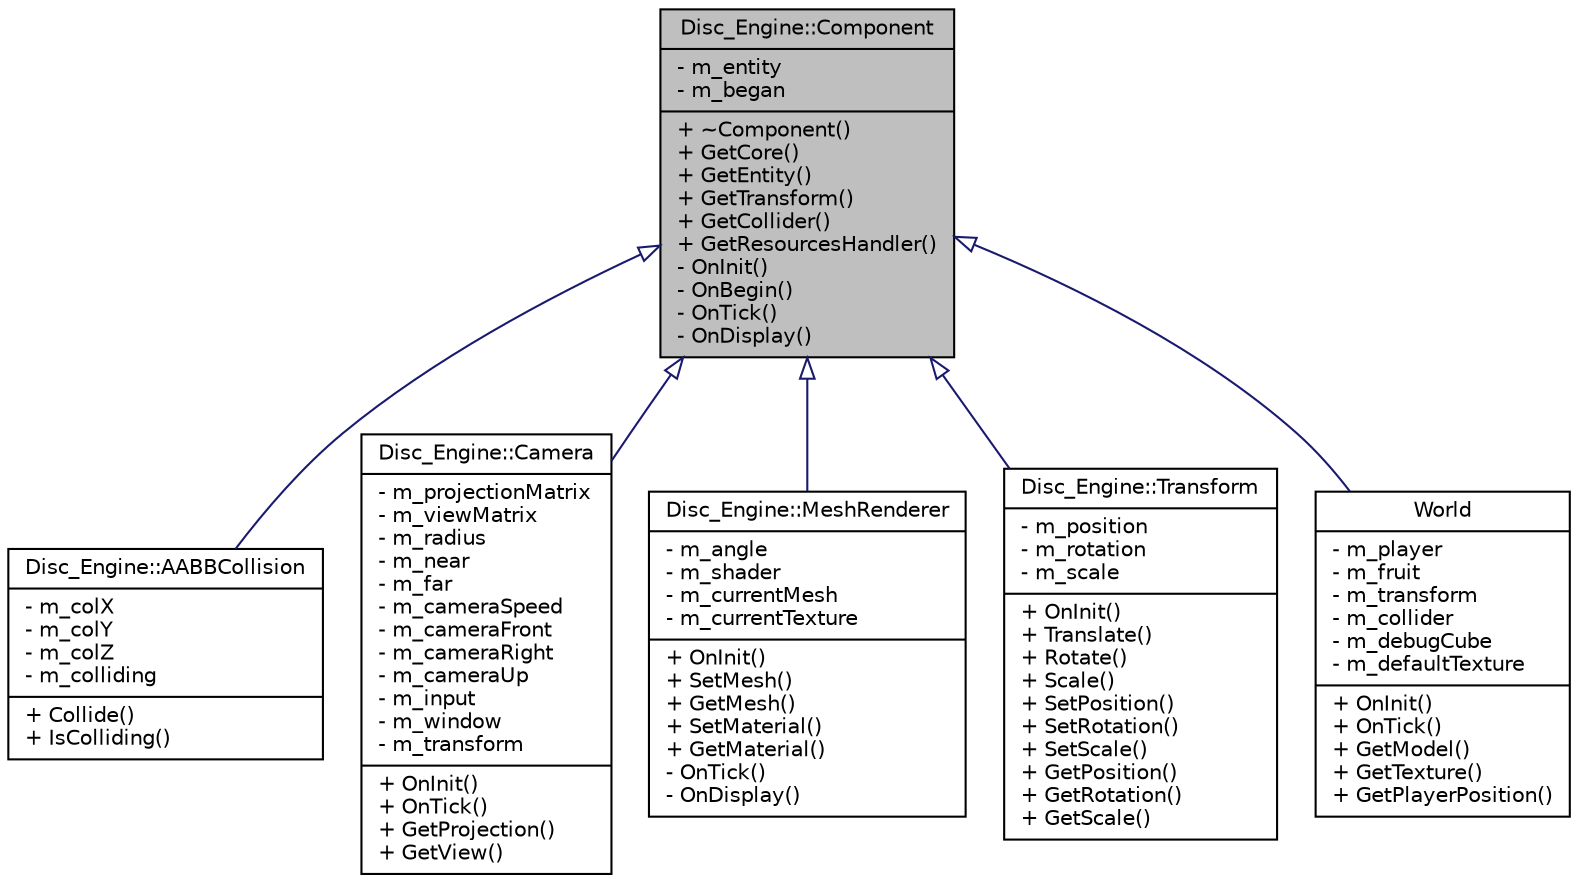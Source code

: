 digraph "Disc_Engine::Component"
{
  edge [fontname="Helvetica",fontsize="10",labelfontname="Helvetica",labelfontsize="10"];
  node [fontname="Helvetica",fontsize="10",shape=record];
  Node0 [label="{Disc_Engine::Component\n|- m_entity\l- m_began\l|+ ~Component()\l+ GetCore()\l+ GetEntity()\l+ GetTransform()\l+ GetCollider()\l+ GetResourcesHandler()\l- OnInit()\l- OnBegin()\l- OnTick()\l- OnDisplay()\l}",height=0.2,width=0.4,color="black", fillcolor="grey75", style="filled", fontcolor="black"];
  Node0 -> Node1 [dir="back",color="midnightblue",fontsize="10",style="solid",arrowtail="onormal",fontname="Helvetica"];
  Node1 [label="{Disc_Engine::AABBCollision\n|- m_colX\l- m_colY\l- m_colZ\l- m_colliding\l|+ Collide()\l+ IsColliding()\l}",height=0.2,width=0.4,color="black", fillcolor="white", style="filled",URL="$class_disc___engine_1_1_a_a_b_b_collision.html"];
  Node0 -> Node2 [dir="back",color="midnightblue",fontsize="10",style="solid",arrowtail="onormal",fontname="Helvetica"];
  Node2 [label="{Disc_Engine::Camera\n|- m_projectionMatrix\l- m_viewMatrix\l- m_radius\l- m_near\l- m_far\l- m_cameraSpeed\l- m_cameraFront\l- m_cameraRight\l- m_cameraUp\l- m_input\l- m_window\l- m_transform\l|+ OnInit()\l+ OnTick()\l+ GetProjection()\l+ GetView()\l}",height=0.2,width=0.4,color="black", fillcolor="white", style="filled",URL="$class_disc___engine_1_1_camera.html"];
  Node0 -> Node3 [dir="back",color="midnightblue",fontsize="10",style="solid",arrowtail="onormal",fontname="Helvetica"];
  Node3 [label="{Disc_Engine::MeshRenderer\n|- m_angle\l- m_shader\l- m_currentMesh\l- m_currentTexture\l|+ OnInit()\l+ SetMesh()\l+ GetMesh()\l+ SetMaterial()\l+ GetMaterial()\l- OnTick()\l- OnDisplay()\l}",height=0.2,width=0.4,color="black", fillcolor="white", style="filled",URL="$class_disc___engine_1_1_mesh_renderer.html"];
  Node0 -> Node4 [dir="back",color="midnightblue",fontsize="10",style="solid",arrowtail="onormal",fontname="Helvetica"];
  Node4 [label="{Disc_Engine::Transform\n|- m_position\l- m_rotation\l- m_scale\l|+ OnInit()\l+ Translate()\l+ Rotate()\l+ Scale()\l+ SetPosition()\l+ SetRotation()\l+ SetScale()\l+ GetPosition()\l+ GetRotation()\l+ GetScale()\l}",height=0.2,width=0.4,color="black", fillcolor="white", style="filled",URL="$class_disc___engine_1_1_transform.html"];
  Node0 -> Node5 [dir="back",color="midnightblue",fontsize="10",style="solid",arrowtail="onormal",fontname="Helvetica"];
  Node5 [label="{World\n|- m_player\l- m_fruit\l- m_transform\l- m_collider\l- m_debugCube\l- m_defaultTexture\l|+ OnInit()\l+ OnTick()\l+ GetModel()\l+ GetTexture()\l+ GetPlayerPosition()\l}",height=0.2,width=0.4,color="black", fillcolor="white", style="filled",URL="$class_world.html"];
}
